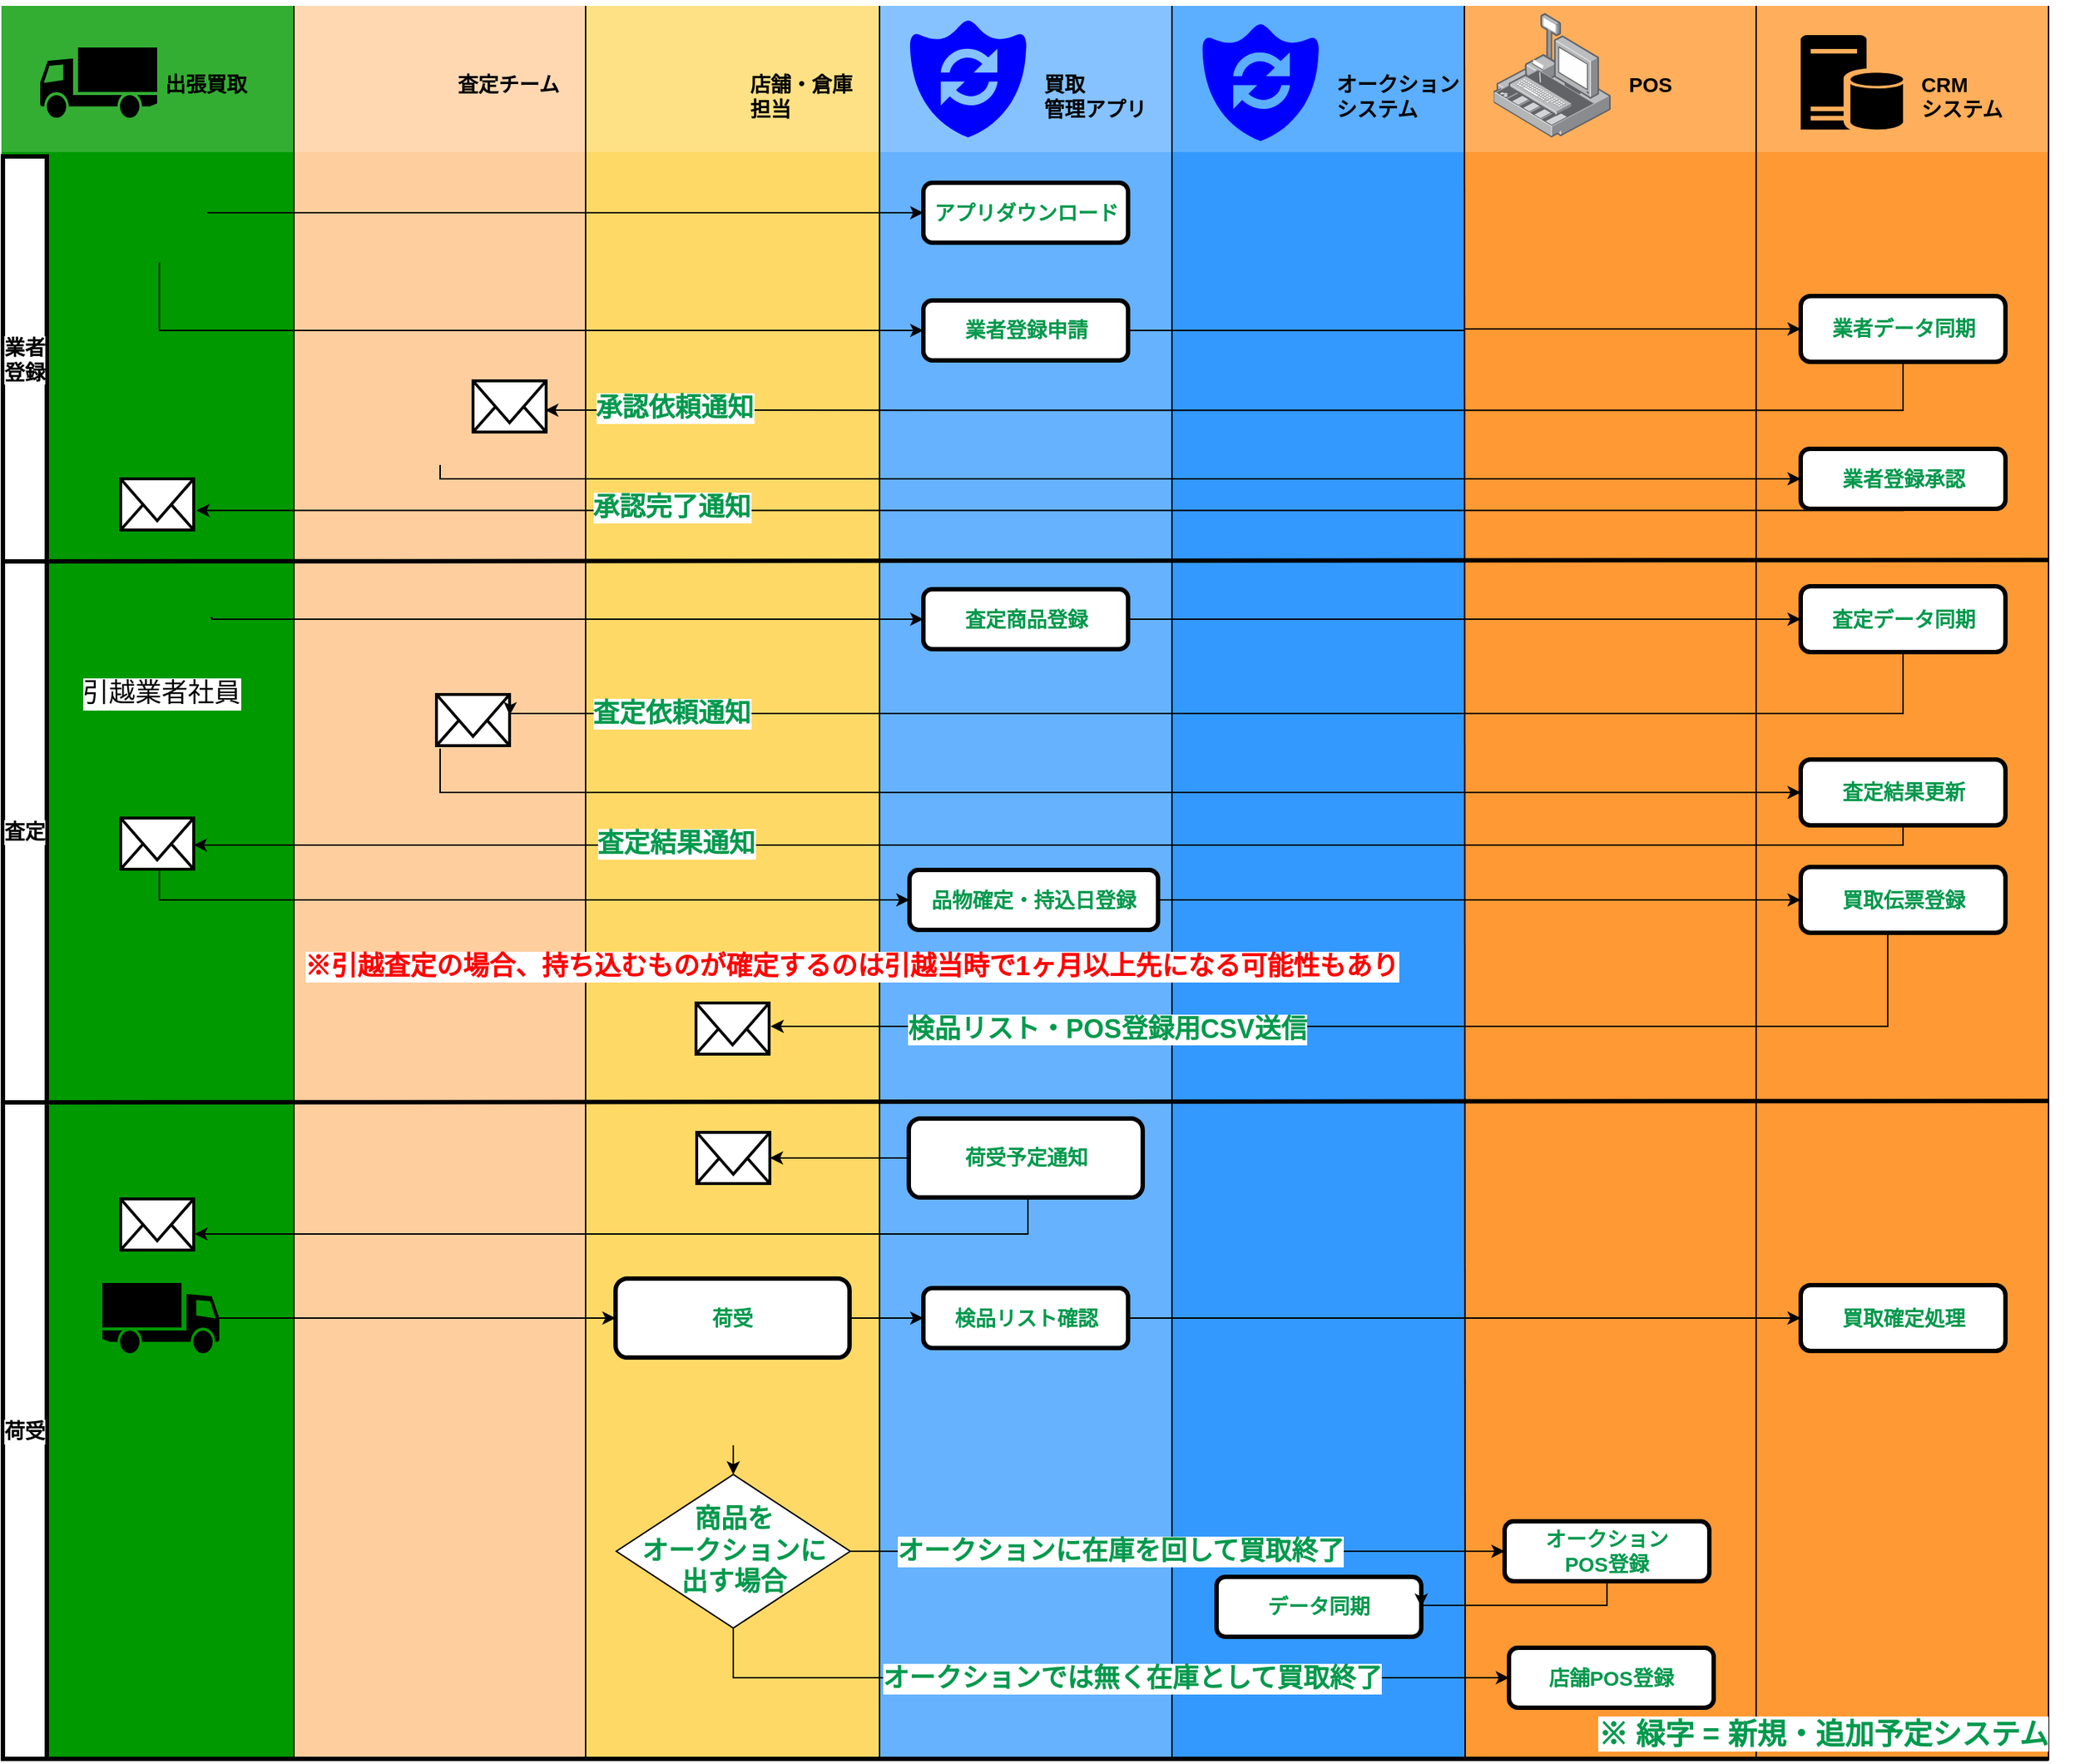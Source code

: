 <mxfile version="11.1.4" type="github"><diagram id="za8MhXIXPKN2aP06DoR2" name="Page-1"><mxGraphModel dx="1577" dy="2720" grid="1" gridSize="10" guides="1" tooltips="1" connect="1" arrows="1" fold="1" page="1" pageScale="1" pageWidth="1169" pageHeight="826" math="0" shadow="0"><root><mxCell id="0"/><mxCell id="1" parent="0"/><mxCell id="djTdqgTqJG-qwQicNYeu-90" value="" style="group" parent="1" vertex="1" connectable="0"><mxGeometry x="1000.5" y="-826" width="238.5" height="1134" as="geometry"/></mxCell><mxCell id="djTdqgTqJG-qwQicNYeu-91" value="" style="whiteSpace=wrap;html=1;labelBackgroundColor=#ffffff;fontSize=14;fontColor=#0000FF;align=left;strokeColor=none;fillColor=#FF9933;" parent="djTdqgTqJG-qwQicNYeu-90" vertex="1"><mxGeometry width="200" height="1200" as="geometry"/></mxCell><mxCell id="djTdqgTqJG-qwQicNYeu-92" value="" style="whiteSpace=wrap;html=1;labelBackgroundColor=#ffffff;fillColor=#FFFFFF;fontSize=14;fontColor=#FFFFFF;align=left;strokeColor=none;opacity=20;" parent="djTdqgTqJG-qwQicNYeu-90" vertex="1"><mxGeometry width="200" height="100" as="geometry"/></mxCell><mxCell id="djTdqgTqJG-qwQicNYeu-93" value="" style="endArrow=none;html=1;fontSize=14;fontColor=#0000FF;" parent="djTdqgTqJG-qwQicNYeu-90" edge="1"><mxGeometry width="50" height="50" relative="1" as="geometry"><mxPoint x="199.5" y="1200" as="sourcePoint"/><mxPoint x="199.5" as="targetPoint"/></mxGeometry></mxCell><mxCell id="djTdqgTqJG-qwQicNYeu-94" value="POS" style="text;html=1;resizable=0;points=[];autosize=1;align=left;verticalAlign=top;spacingTop=-4;fontSize=14;fontColor=#000000;fontStyle=1" parent="djTdqgTqJG-qwQicNYeu-90" vertex="1"><mxGeometry x="110" y="42.5" width="50" height="20" as="geometry"/></mxCell><mxCell id="djTdqgTqJG-qwQicNYeu-95" value="" style="points=[];aspect=fixed;html=1;align=center;shadow=0;dashed=0;image;image=img/lib/allied_telesis/security/POS.svg;fillColor=#009900;fontColor=#000000;fontStyle=1" parent="djTdqgTqJG-qwQicNYeu-90" vertex="1"><mxGeometry x="20" y="5" width="80" height="85" as="geometry"/></mxCell><mxCell id="pEL40fLpuedjzxkIdUx2-134" value="店舗POS登録" style="rounded=1;whiteSpace=wrap;html=1;labelBackgroundColor=#ffffff;strokeWidth=3;fillColor=#FFFFFF;gradientColor=none;fontSize=14;fontColor=#00994D;align=center;fontStyle=1" vertex="1" parent="djTdqgTqJG-qwQicNYeu-90"><mxGeometry x="30.5" y="1123" width="140" height="41" as="geometry"/></mxCell><mxCell id="pEL40fLpuedjzxkIdUx2-1" value="" style="group" vertex="1" connectable="0" parent="1"><mxGeometry x="400" y="-826" width="200" height="1077" as="geometry"/></mxCell><mxCell id="pEL40fLpuedjzxkIdUx2-6" value="" style="endArrow=none;html=1;fontSize=14;fontColor=#0000FF;" edge="1" parent="pEL40fLpuedjzxkIdUx2-1"><mxGeometry width="50" height="50" relative="1" as="geometry"><mxPoint x="400.5" y="825" as="sourcePoint"/><mxPoint x="400.5" as="targetPoint"/></mxGeometry></mxCell><mxCell id="pEL40fLpuedjzxkIdUx2-2" value="" style="whiteSpace=wrap;html=1;labelBackgroundColor=#ffffff;fontSize=14;fontColor=#0000FF;align=left;strokeColor=none;fillColor=#FFD966;" vertex="1" parent="pEL40fLpuedjzxkIdUx2-1"><mxGeometry width="200" height="1200" as="geometry"/></mxCell><mxCell id="pEL40fLpuedjzxkIdUx2-3" value="" style="whiteSpace=wrap;html=1;labelBackgroundColor=#ffffff;fillColor=#FFFFFF;fontSize=14;fontColor=#FFFFFF;align=left;strokeColor=none;opacity=20;" vertex="1" parent="pEL40fLpuedjzxkIdUx2-1"><mxGeometry width="200" height="100" as="geometry"/></mxCell><mxCell id="pEL40fLpuedjzxkIdUx2-4" value="" style="shape=image;html=1;verticalAlign=top;verticalLabelPosition=bottom;labelBackgroundColor=#ffffff;imageAspect=0;aspect=fixed;image=https://cdn3.iconfinder.com/data/icons/whisky-break/90/warehouse-128.png;fontStyle=1;imageBackground=none;" vertex="1" parent="pEL40fLpuedjzxkIdUx2-1"><mxGeometry x="20" y="12.5" width="80" height="80" as="geometry"/></mxCell><mxCell id="pEL40fLpuedjzxkIdUx2-5" value="店舗・倉庫&lt;br&gt;担当" style="text;html=1;resizable=0;points=[];autosize=1;align=left;verticalAlign=top;spacingTop=-4;fontSize=14;fontColor=#000000;fontStyle=1" vertex="1" parent="pEL40fLpuedjzxkIdUx2-1"><mxGeometry x="110" y="42.5" width="90" height="40" as="geometry"/></mxCell><mxCell id="pEL40fLpuedjzxkIdUx2-149" value="" style="html=1;verticalLabelPosition=bottom;align=center;labelBackgroundColor=#ffffff;verticalAlign=top;strokeWidth=2;strokeColor=#000000;fillColor=#ffffff;shadow=0;dashed=0;shape=mxgraph.ios7.icons.mail;fontSize=14;fontColor=#000000;" vertex="1" parent="pEL40fLpuedjzxkIdUx2-1"><mxGeometry x="75" y="682" width="50" height="35" as="geometry"/></mxCell><mxCell id="pEL40fLpuedjzxkIdUx2-153" value="" style="html=1;verticalLabelPosition=bottom;align=center;labelBackgroundColor=#ffffff;verticalAlign=top;strokeWidth=2;strokeColor=#000000;fillColor=#ffffff;shadow=0;dashed=0;shape=mxgraph.ios7.icons.mail;fontSize=14;fontColor=#000000;" vertex="1" parent="pEL40fLpuedjzxkIdUx2-1"><mxGeometry x="75.5" y="770.5" width="50" height="35" as="geometry"/></mxCell><mxCell id="pEL40fLpuedjzxkIdUx2-158" value="荷受" style="rounded=1;whiteSpace=wrap;html=1;labelBackgroundColor=#ffffff;strokeWidth=3;fillColor=#FFFFFF;gradientColor=none;fontSize=14;fontColor=#00994D;align=center;fontStyle=1" vertex="1" parent="pEL40fLpuedjzxkIdUx2-1"><mxGeometry x="20" y="870.5" width="160" height="54" as="geometry"/></mxCell><mxCell id="pEL40fLpuedjzxkIdUx2-163" value="" style="shape=image;html=1;verticalAlign=top;verticalLabelPosition=bottom;labelBackgroundColor=#ffffff;imageAspect=0;aspect=fixed;image=https://cdn4.iconfinder.com/data/icons/basic-essential/24/18.peper-document-file-sheet-128.png;fillColor=#66B2FF;fontSize=18;fontColor=#00994D;" vertex="1" parent="pEL40fLpuedjzxkIdUx2-1"><mxGeometry x="74" y="938" width="53" height="53" as="geometry"/></mxCell><mxCell id="pEL40fLpuedjzxkIdUx2-164" value="" style="shape=image;html=1;verticalAlign=top;verticalLabelPosition=bottom;labelBackgroundColor=#ffffff;imageAspect=0;aspect=fixed;image=https://cdn4.iconfinder.com/data/icons/basic-essential/24/18.peper-document-file-sheet-128.png;fillColor=#66B2FF;fontSize=18;fontColor=#00994D;" vertex="1" parent="pEL40fLpuedjzxkIdUx2-1"><mxGeometry x="146.5" y="675.5" width="53" height="53" as="geometry"/></mxCell><mxCell id="djTdqgTqJG-qwQicNYeu-96" value="" style="whiteSpace=wrap;html=1;labelBackgroundColor=#ffffff;fontSize=14;fontColor=#0000FF;align=left;strokeColor=none;fillColor=#3399FF;" parent="1" vertex="1"><mxGeometry x="801" y="-826" width="200" height="1200" as="geometry"/></mxCell><mxCell id="djTdqgTqJG-qwQicNYeu-212" value="" style="group" parent="1" vertex="1" connectable="0"><mxGeometry x="1200.5" y="-826" width="220" height="1176.5" as="geometry"/></mxCell><mxCell id="djTdqgTqJG-qwQicNYeu-213" value="" style="group" parent="djTdqgTqJG-qwQicNYeu-212" vertex="1" connectable="0"><mxGeometry width="220" height="1176.5" as="geometry"/></mxCell><mxCell id="djTdqgTqJG-qwQicNYeu-214" value="" style="whiteSpace=wrap;html=1;labelBackgroundColor=#ffffff;fontSize=14;fontColor=#0000FF;align=left;strokeColor=none;fillColor=#FF9933;" parent="djTdqgTqJG-qwQicNYeu-213" vertex="1"><mxGeometry width="200" height="1200" as="geometry"/></mxCell><mxCell id="djTdqgTqJG-qwQicNYeu-215" value="" style="whiteSpace=wrap;html=1;labelBackgroundColor=#ffffff;fillColor=#FFFFFF;fontSize=14;fontColor=#FFFFFF;align=left;strokeColor=none;opacity=20;" parent="djTdqgTqJG-qwQicNYeu-213" vertex="1"><mxGeometry width="200" height="100" as="geometry"/></mxCell><mxCell id="djTdqgTqJG-qwQicNYeu-217" value="CRM&lt;br&gt;システム" style="text;html=1;resizable=0;points=[];autosize=1;align=left;verticalAlign=top;spacingTop=-4;fontSize=14;fontColor=#000000;fontStyle=1" parent="djTdqgTqJG-qwQicNYeu-213" vertex="1"><mxGeometry x="110" y="42.5" width="70" height="40" as="geometry"/></mxCell><mxCell id="djTdqgTqJG-qwQicNYeu-218" value="" style="shadow=0;dashed=0;html=1;labelPosition=center;verticalLabelPosition=bottom;verticalAlign=top;align=center;shape=mxgraph.mscae.enterprise.database_server;fillColor=#000000;strokeColor=none;labelBackgroundColor=#ffffff;fontSize=14;fontColor=#000000;" parent="djTdqgTqJG-qwQicNYeu-213" vertex="1"><mxGeometry x="30" y="20" width="70" height="65" as="geometry"/></mxCell><mxCell id="djTdqgTqJG-qwQicNYeu-216" value="" style="endArrow=none;html=1;fontSize=14;fontColor=#0000FF;" parent="djTdqgTqJG-qwQicNYeu-213" edge="1"><mxGeometry width="50" height="50" relative="1" as="geometry"><mxPoint x="199.5" y="1200" as="sourcePoint"/><mxPoint x="199.5" as="targetPoint"/></mxGeometry></mxCell><mxCell id="pEL40fLpuedjzxkIdUx2-40" value="買取伝票登録" style="rounded=1;whiteSpace=wrap;html=1;labelBackgroundColor=#ffffff;strokeWidth=3;fillColor=#FFFFFF;gradientColor=none;fontSize=14;fontColor=#00994D;align=center;fontStyle=1" vertex="1" parent="djTdqgTqJG-qwQicNYeu-213"><mxGeometry x="30" y="589" width="140" height="45" as="geometry"/></mxCell><mxCell id="pEL40fLpuedjzxkIdUx2-42" value="査定データ同期" style="rounded=1;whiteSpace=wrap;html=1;labelBackgroundColor=#ffffff;strokeWidth=3;fillColor=#FFFFFF;gradientColor=none;fontSize=14;fontColor=#00994D;align=center;fontStyle=1" vertex="1" parent="djTdqgTqJG-qwQicNYeu-213"><mxGeometry x="30" y="397" width="140" height="45" as="geometry"/></mxCell><mxCell id="pEL40fLpuedjzxkIdUx2-45" value="査定結果更新" style="rounded=1;whiteSpace=wrap;html=1;labelBackgroundColor=#ffffff;strokeWidth=3;fillColor=#FFFFFF;gradientColor=none;fontSize=14;fontColor=#00994D;align=center;fontStyle=1" vertex="1" parent="djTdqgTqJG-qwQicNYeu-213"><mxGeometry x="30" y="515.5" width="140" height="45" as="geometry"/></mxCell><mxCell id="pEL40fLpuedjzxkIdUx2-65" value="業者データ同期" style="rounded=1;whiteSpace=wrap;html=1;labelBackgroundColor=#ffffff;strokeWidth=3;fillColor=#FFFFFF;gradientColor=none;fontSize=14;fontColor=#00994D;align=center;fontStyle=1" vertex="1" parent="djTdqgTqJG-qwQicNYeu-213"><mxGeometry x="30" y="198.5" width="140" height="45" as="geometry"/></mxCell><mxCell id="pEL40fLpuedjzxkIdUx2-109" value="買取確定処理" style="rounded=1;whiteSpace=wrap;html=1;labelBackgroundColor=#ffffff;strokeWidth=3;fillColor=#FFFFFF;gradientColor=none;fontSize=14;fontColor=#00994D;align=center;fontStyle=1" vertex="1" parent="djTdqgTqJG-qwQicNYeu-213"><mxGeometry x="30" y="875" width="140" height="45" as="geometry"/></mxCell><mxCell id="pEL40fLpuedjzxkIdUx2-69" value="業者登録承認" style="rounded=1;whiteSpace=wrap;html=1;labelBackgroundColor=#ffffff;strokeWidth=3;fillColor=#FFFFFF;gradientColor=none;fontSize=14;fontColor=#00994D;align=center;fontStyle=1" vertex="1" parent="djTdqgTqJG-qwQicNYeu-213"><mxGeometry x="30" y="303" width="140" height="41" as="geometry"/></mxCell><mxCell id="djTdqgTqJG-qwQicNYeu-372" value="※ 緑字 = 新規・追加予定システム" style="text;html=1;resizable=0;points=[];autosize=1;align=right;verticalAlign=top;spacingTop=-4;fontSize=20;fontColor=#00994D;fontStyle=1;labelBackgroundColor=#ffffff;" parent="djTdqgTqJG-qwQicNYeu-213" vertex="1"><mxGeometry x="-30" y="1166.5" width="230" height="20" as="geometry"/></mxCell><mxCell id="djTdqgTqJG-qwQicNYeu-97" value="" style="group" parent="1" vertex="1" connectable="0"><mxGeometry x="601" y="-826" width="200" height="928" as="geometry"/></mxCell><mxCell id="djTdqgTqJG-qwQicNYeu-98" value="" style="whiteSpace=wrap;html=1;labelBackgroundColor=#ffffff;fontSize=14;fontColor=#0000FF;align=left;strokeColor=none;fillColor=#66B2FF;" parent="djTdqgTqJG-qwQicNYeu-97" vertex="1"><mxGeometry width="200" height="1200" as="geometry"/></mxCell><mxCell id="djTdqgTqJG-qwQicNYeu-99" value="" style="whiteSpace=wrap;html=1;labelBackgroundColor=#ffffff;fillColor=#FFFFFF;fontSize=14;fontColor=#FFFFFF;align=left;strokeColor=none;opacity=20;" parent="djTdqgTqJG-qwQicNYeu-97" vertex="1"><mxGeometry width="200" height="100" as="geometry"/></mxCell><mxCell id="djTdqgTqJG-qwQicNYeu-100" value="" style="pointerEvents=1;shadow=0;dashed=0;html=1;strokeColor=none;labelPosition=center;verticalLabelPosition=bottom;verticalAlign=top;align=center;shape=mxgraph.mscae.oms.system_update;fillColor=#0000FF;fontColor=#009900;fontStyle=1" parent="djTdqgTqJG-qwQicNYeu-97" vertex="1"><mxGeometry x="20" y="10" width="80" height="80" as="geometry"/></mxCell><mxCell id="djTdqgTqJG-qwQicNYeu-101" value="" style="endArrow=none;html=1;fontSize=14;fontColor=#0000FF;" parent="djTdqgTqJG-qwQicNYeu-97" edge="1"><mxGeometry width="50" height="50" relative="1" as="geometry"><mxPoint x="199.5" y="1200" as="sourcePoint"/><mxPoint x="199.5" as="targetPoint"/></mxGeometry></mxCell><mxCell id="djTdqgTqJG-qwQicNYeu-102" value="" style="shape=image;html=1;verticalAlign=top;verticalLabelPosition=bottom;labelBackgroundColor=#ffffff;imageAspect=0;aspect=fixed;image=https://cdn0.iconfinder.com/data/icons/google-material-design-3-0/48/ic_fiber_new_48px-128.png;strokeWidth=3;fillColor=#FFFFFF;gradientColor=none;fontSize=14;fontColor=#FF0000;align=center;" parent="djTdqgTqJG-qwQicNYeu-97" vertex="1"><mxGeometry x="142" y="-3.5" width="56" height="56" as="geometry"/></mxCell><mxCell id="pEL40fLpuedjzxkIdUx2-37" value="品物確定・持込日登録" style="rounded=1;whiteSpace=wrap;html=1;labelBackgroundColor=#ffffff;strokeWidth=3;fillColor=#FFFFFF;gradientColor=none;fontSize=14;fontColor=#00994D;align=center;fontStyle=1" vertex="1" parent="djTdqgTqJG-qwQicNYeu-97"><mxGeometry x="20" y="591" width="170" height="41" as="geometry"/></mxCell><mxCell id="pEL40fLpuedjzxkIdUx2-50" value="アプリダウンロード" style="rounded=1;whiteSpace=wrap;html=1;labelBackgroundColor=#ffffff;strokeWidth=3;fillColor=#FFFFFF;gradientColor=none;fontSize=14;fontColor=#00994D;align=center;fontStyle=1" vertex="1" parent="djTdqgTqJG-qwQicNYeu-97"><mxGeometry x="29.5" y="121" width="140" height="41" as="geometry"/></mxCell><mxCell id="pEL40fLpuedjzxkIdUx2-55" value="業者登録申請" style="rounded=1;whiteSpace=wrap;html=1;labelBackgroundColor=#ffffff;strokeWidth=3;fillColor=#FFFFFF;gradientColor=none;fontSize=14;fontColor=#00994D;align=center;fontStyle=1" vertex="1" parent="djTdqgTqJG-qwQicNYeu-97"><mxGeometry x="29.5" y="201.5" width="140" height="41" as="geometry"/></mxCell><mxCell id="pEL40fLpuedjzxkIdUx2-93" value="荷受予定通知" style="rounded=1;whiteSpace=wrap;html=1;labelBackgroundColor=#ffffff;strokeWidth=3;fillColor=#FFFFFF;gradientColor=none;fontSize=14;fontColor=#00994D;align=center;fontStyle=1" vertex="1" parent="djTdqgTqJG-qwQicNYeu-97"><mxGeometry x="19.5" y="761" width="160" height="54" as="geometry"/></mxCell><mxCell id="pEL40fLpuedjzxkIdUx2-160" value="検品リスト確認" style="rounded=1;whiteSpace=wrap;html=1;labelBackgroundColor=#ffffff;strokeWidth=3;fillColor=#FFFFFF;gradientColor=none;fontSize=14;fontColor=#00994D;align=center;fontStyle=1" vertex="1" parent="djTdqgTqJG-qwQicNYeu-97"><mxGeometry x="29.5" y="877" width="140" height="41" as="geometry"/></mxCell><mxCell id="djTdqgTqJG-qwQicNYeu-104" value="" style="group" parent="1" vertex="1" connectable="0"><mxGeometry x="200" y="-826" width="200" height="1105" as="geometry"/></mxCell><mxCell id="djTdqgTqJG-qwQicNYeu-105" value="" style="whiteSpace=wrap;html=1;labelBackgroundColor=#ffffff;fontSize=14;fontColor=#0000FF;align=left;strokeColor=none;fillColor=#FFCE9F;" parent="djTdqgTqJG-qwQicNYeu-104" vertex="1"><mxGeometry width="200" height="1200" as="geometry"/></mxCell><mxCell id="djTdqgTqJG-qwQicNYeu-106" value="" style="whiteSpace=wrap;html=1;labelBackgroundColor=#ffffff;fillColor=#FFFFFF;fontSize=14;fontColor=#FFFFFF;align=left;strokeColor=none;opacity=20;" parent="djTdqgTqJG-qwQicNYeu-104" vertex="1"><mxGeometry width="200" height="100" as="geometry"/></mxCell><mxCell id="djTdqgTqJG-qwQicNYeu-108" value="査定チーム" style="text;html=1;resizable=0;points=[];autosize=1;align=left;verticalAlign=top;spacingTop=-4;fontSize=14;fontColor=#000000;fontStyle=1" parent="djTdqgTqJG-qwQicNYeu-104" vertex="1"><mxGeometry x="110" y="42.5" width="90" height="20" as="geometry"/></mxCell><mxCell id="djTdqgTqJG-qwQicNYeu-109" value="" style="endArrow=none;html=1;fontSize=14;fontColor=#0000FF;" parent="djTdqgTqJG-qwQicNYeu-104" edge="1"><mxGeometry width="50" height="50" relative="1" as="geometry"><mxPoint x="400.5" y="1200" as="sourcePoint"/><mxPoint x="400.5" as="targetPoint"/></mxGeometry></mxCell><mxCell id="pEL40fLpuedjzxkIdUx2-13" value="" style="shape=image;html=1;verticalAlign=top;verticalLabelPosition=bottom;labelBackgroundColor=#ffffff;imageAspect=0;aspect=fixed;image=https://cdn2.iconfinder.com/data/icons/property-agent-real-estate/235/property-agent-010-128.png" vertex="1" parent="djTdqgTqJG-qwQicNYeu-104"><mxGeometry x="38" y="21.5" width="62" height="62" as="geometry"/></mxCell><mxCell id="pEL40fLpuedjzxkIdUx2-19" value="" style="shape=image;html=1;verticalAlign=top;verticalLabelPosition=bottom;labelBackgroundColor=#ffffff;imageAspect=0;aspect=fixed;image=https://cdn4.iconfinder.com/data/icons/ionicons/512/icon-person-128.png;fillColor=#FFCE9F;" vertex="1" parent="djTdqgTqJG-qwQicNYeu-104"><mxGeometry x="66" y="440" width="68" height="68" as="geometry"/></mxCell><mxCell id="MJPMEIE7Na582U3SJGC7-11" value="" style="html=1;verticalLabelPosition=bottom;align=center;labelBackgroundColor=#ffffff;verticalAlign=top;strokeWidth=2;strokeColor=#000000;fillColor=#ffffff;shadow=0;dashed=0;shape=mxgraph.ios7.icons.mail;fontSize=14;fontColor=#000000;" parent="djTdqgTqJG-qwQicNYeu-104" vertex="1"><mxGeometry x="97.5" y="471" width="50" height="35" as="geometry"/></mxCell><mxCell id="pEL40fLpuedjzxkIdUx2-63" value="" style="shape=image;html=1;verticalAlign=top;verticalLabelPosition=bottom;labelBackgroundColor=#ffffff;imageAspect=0;aspect=fixed;image=https://cdn4.iconfinder.com/data/icons/ionicons/512/icon-person-128.png;fillColor=#FFCE9F;" vertex="1" parent="djTdqgTqJG-qwQicNYeu-104"><mxGeometry x="66" y="246" width="68" height="68" as="geometry"/></mxCell><mxCell id="pEL40fLpuedjzxkIdUx2-66" value="" style="html=1;verticalLabelPosition=bottom;align=center;labelBackgroundColor=#ffffff;verticalAlign=top;strokeWidth=2;strokeColor=#000000;fillColor=#ffffff;shadow=0;dashed=0;shape=mxgraph.ios7.icons.mail;fontSize=14;fontColor=#000000;" vertex="1" parent="djTdqgTqJG-qwQicNYeu-104"><mxGeometry x="122.5" y="256.5" width="50" height="35" as="geometry"/></mxCell><mxCell id="djTdqgTqJG-qwQicNYeu-116" value="" style="group;fontStyle=0;fontColor=#000000;" parent="1" vertex="1" connectable="0"><mxGeometry y="-826" width="213" height="1120" as="geometry"/></mxCell><mxCell id="djTdqgTqJG-qwQicNYeu-117" value="" style="whiteSpace=wrap;html=1;labelBackgroundColor=#ffffff;fontSize=14;fontColor=#0000FF;align=left;strokeColor=none;fillColor=#009900;" parent="djTdqgTqJG-qwQicNYeu-116" vertex="1"><mxGeometry width="200" height="1200" as="geometry"/></mxCell><mxCell id="djTdqgTqJG-qwQicNYeu-118" value="" style="whiteSpace=wrap;html=1;labelBackgroundColor=#ffffff;fillColor=#FFFFFF;fontSize=14;fontColor=#FFFFFF;align=left;strokeColor=none;opacity=20;" parent="djTdqgTqJG-qwQicNYeu-116" vertex="1"><mxGeometry width="200" height="100" as="geometry"/></mxCell><mxCell id="djTdqgTqJG-qwQicNYeu-120" value="出張買取" style="text;html=1;resizable=0;points=[];autosize=1;align=left;verticalAlign=top;spacingTop=-4;fontSize=14;fontColor=#000000;fontStyle=1" parent="djTdqgTqJG-qwQicNYeu-116" vertex="1"><mxGeometry x="110" y="42.5" width="70" height="20" as="geometry"/></mxCell><mxCell id="djTdqgTqJG-qwQicNYeu-121" value="" style="endArrow=none;html=1;fontSize=14;fontColor=#0000FF;" parent="djTdqgTqJG-qwQicNYeu-116" edge="1"><mxGeometry width="50" height="50" relative="1" as="geometry"><mxPoint x="200" y="1200" as="sourcePoint"/><mxPoint x="200" as="targetPoint"/></mxGeometry></mxCell><mxCell id="djTdqgTqJG-qwQicNYeu-122" value="査定" style="rounded=0;whiteSpace=wrap;html=1;labelBackgroundColor=#ffffff;strokeWidth=3;fillColor=#FFFFFF;gradientColor=none;fontSize=14;fontColor=#000000;align=center;fontStyle=1;strokeColor=#000000;" parent="djTdqgTqJG-qwQicNYeu-116" vertex="1"><mxGeometry x="1" y="380" width="30" height="370" as="geometry"/></mxCell><mxCell id="djTdqgTqJG-qwQicNYeu-238" value="" style="endArrow=none;html=1;strokeWidth=3;fontSize=18;fontColor=#0000FF;" parent="djTdqgTqJG-qwQicNYeu-116" edge="1"><mxGeometry width="50" height="50" relative="1" as="geometry"><mxPoint x="1" y="1199" as="sourcePoint"/><mxPoint x="1400" y="1199" as="targetPoint"/></mxGeometry></mxCell><mxCell id="yYlB2SCxGwXfoUOvgE8w-1" value="" style="shape=mxgraph.signs.transportation.truck_1;html=1;fillColor=#000000;strokeColor=none;verticalLabelPosition=bottom;verticalAlign=top;align=center;labelBackgroundColor=#ffffff;fontSize=14;fontColor=#99FF99;" parent="djTdqgTqJG-qwQicNYeu-116" vertex="1"><mxGeometry x="26.5" y="28.5" width="80" height="48" as="geometry"/></mxCell><mxCell id="pEL40fLpuedjzxkIdUx2-30" value="" style="html=1;verticalLabelPosition=bottom;align=center;labelBackgroundColor=#ffffff;verticalAlign=top;strokeWidth=2;strokeColor=#000000;fillColor=#ffffff;shadow=0;dashed=0;shape=mxgraph.ios7.icons.mail;fontSize=14;fontColor=#000000;" vertex="1" parent="djTdqgTqJG-qwQicNYeu-116"><mxGeometry x="81.5" y="555.5" width="50" height="35" as="geometry"/></mxCell><mxCell id="pEL40fLpuedjzxkIdUx2-47" value="業者登録" style="rounded=0;whiteSpace=wrap;html=1;labelBackgroundColor=#ffffff;strokeWidth=3;fillColor=#FFFFFF;gradientColor=none;fontSize=14;fontColor=#000000;align=center;fontStyle=1;strokeColor=#000000;" vertex="1" parent="djTdqgTqJG-qwQicNYeu-116"><mxGeometry x="1" y="103" width="30" height="277" as="geometry"/></mxCell><mxCell id="pEL40fLpuedjzxkIdUx2-49" value="" style="shape=image;html=1;verticalAlign=top;verticalLabelPosition=bottom;labelBackgroundColor=#ffffff;imageAspect=0;aspect=fixed;image=https://cdn4.iconfinder.com/data/icons/ionicons/512/icon-person-128.png;fillColor=#FFCE9F;" vertex="1" parent="djTdqgTqJG-qwQicNYeu-116"><mxGeometry x="72.5" y="107.5" width="68" height="68" as="geometry"/></mxCell><mxCell id="pEL40fLpuedjzxkIdUx2-73" value="" style="html=1;verticalLabelPosition=bottom;align=center;labelBackgroundColor=#ffffff;verticalAlign=top;strokeWidth=2;strokeColor=#000000;fillColor=#ffffff;shadow=0;dashed=0;shape=mxgraph.ios7.icons.mail;fontSize=14;fontColor=#000000;" vertex="1" parent="djTdqgTqJG-qwQicNYeu-116"><mxGeometry x="81.5" y="323.5" width="50" height="35" as="geometry"/></mxCell><mxCell id="pEL40fLpuedjzxkIdUx2-83" value="" style="shape=mxgraph.signs.transportation.truck_1;html=1;fillColor=#000000;strokeColor=none;verticalLabelPosition=bottom;verticalAlign=top;align=center;labelBackgroundColor=#ffffff;fontSize=14;fontColor=#99FF99;flipV=0;flipH=1;" vertex="1" parent="djTdqgTqJG-qwQicNYeu-116"><mxGeometry x="69" y="873.5" width="80" height="48" as="geometry"/></mxCell><mxCell id="pEL40fLpuedjzxkIdUx2-155" value="" style="html=1;verticalLabelPosition=bottom;align=center;labelBackgroundColor=#ffffff;verticalAlign=top;strokeWidth=2;strokeColor=#000000;fillColor=#ffffff;shadow=0;dashed=0;shape=mxgraph.ios7.icons.mail;fontSize=14;fontColor=#000000;" vertex="1" parent="djTdqgTqJG-qwQicNYeu-116"><mxGeometry x="81.5" y="816" width="50" height="35" as="geometry"/></mxCell><mxCell id="pEL40fLpuedjzxkIdUx2-23" style="edgeStyle=orthogonalEdgeStyle;rounded=0;orthogonalLoop=1;jettySize=auto;html=1;entryX=1.001;entryY=0.404;entryDx=0;entryDy=0;entryPerimeter=0;exitX=0.5;exitY=1;exitDx=0;exitDy=0;" edge="1" parent="1" source="pEL40fLpuedjzxkIdUx2-42" target="MJPMEIE7Na582U3SJGC7-11"><mxGeometry relative="1" as="geometry"><Array as="points"><mxPoint x="1301" y="-342"/></Array></mxGeometry></mxCell><mxCell id="pEL40fLpuedjzxkIdUx2-24" value="&lt;font style=&quot;font-size: 18px&quot; color=&quot;#00994d&quot;&gt;&lt;b&gt;査定依頼通知&lt;/b&gt;&lt;/font&gt;" style="text;html=1;resizable=0;points=[];align=center;verticalAlign=middle;labelBackgroundColor=#ffffff;" vertex="1" connectable="0" parent="pEL40fLpuedjzxkIdUx2-23"><mxGeometry x="0.588" y="1" relative="1" as="geometry"><mxPoint x="-94" y="-1.5" as="offset"/></mxGeometry></mxCell><mxCell id="pEL40fLpuedjzxkIdUx2-43" style="edgeStyle=orthogonalEdgeStyle;rounded=0;orthogonalLoop=1;jettySize=auto;html=1;entryX=0;entryY=0.5;entryDx=0;entryDy=0;" edge="1" parent="1" source="djTdqgTqJG-qwQicNYeu-123" target="pEL40fLpuedjzxkIdUx2-42"><mxGeometry relative="1" as="geometry"/></mxCell><mxCell id="djTdqgTqJG-qwQicNYeu-123" value="査定商品登録" style="rounded=1;whiteSpace=wrap;html=1;labelBackgroundColor=#ffffff;strokeWidth=3;fillColor=#FFFFFF;gradientColor=none;fontSize=14;fontColor=#00994D;align=center;fontStyle=1" parent="1" vertex="1"><mxGeometry x="630.5" y="-427" width="140" height="41" as="geometry"/></mxCell><mxCell id="pEL40fLpuedjzxkIdUx2-12" value="" style="endArrow=none;html=1;fontSize=14;fontColor=#0000FF;" edge="1" parent="1"><mxGeometry width="50" height="50" relative="1" as="geometry"><mxPoint x="399.5" y="374" as="sourcePoint"/><mxPoint x="399.5" y="-826.0" as="targetPoint"/></mxGeometry></mxCell><mxCell id="djTdqgTqJG-qwQicNYeu-125" value="" style="whiteSpace=wrap;html=1;labelBackgroundColor=#ffffff;fillColor=#FFFFFF;fontSize=14;fontColor=#FFFFFF;align=left;strokeColor=none;opacity=20;" parent="1" vertex="1"><mxGeometry x="801" y="-826" width="200" height="100" as="geometry"/></mxCell><mxCell id="djTdqgTqJG-qwQicNYeu-126" value="" style="endArrow=none;html=1;fontSize=14;fontColor=#0000FF;" parent="1" edge="1"><mxGeometry width="50" height="50" relative="1" as="geometry"><mxPoint x="1001" y="374" as="sourcePoint"/><mxPoint x="1000.5" y="-826" as="targetPoint"/></mxGeometry></mxCell><mxCell id="djTdqgTqJG-qwQicNYeu-129" value="買取&lt;br&gt;管理アプリ" style="text;html=1;resizable=0;points=[];autosize=1;align=left;verticalAlign=top;spacingTop=-4;fontSize=14;fontColor=#000000;fontStyle=1" parent="1" vertex="1"><mxGeometry x="711" y="-783.5" width="90" height="40" as="geometry"/></mxCell><mxCell id="djTdqgTqJG-qwQicNYeu-130" value="オークション&lt;br&gt;システム" style="text;html=1;resizable=0;points=[];autosize=1;align=left;verticalAlign=top;spacingTop=-4;fontSize=14;fontColor=#000000;fontStyle=1" parent="1" vertex="1"><mxGeometry x="911" y="-783.5" width="100" height="40" as="geometry"/></mxCell><mxCell id="djTdqgTqJG-qwQicNYeu-320" value="" style="shape=image;html=1;verticalAlign=top;verticalLabelPosition=bottom;labelBackgroundColor=#ffffff;imageAspect=0;aspect=fixed;image=https://cdn0.iconfinder.com/data/icons/google-material-design-3-0/48/ic_fiber_new_48px-128.png;strokeWidth=3;fillColor=#FFFFFF;gradientColor=none;fontSize=14;fontColor=#FF0000;align=center;" parent="1" vertex="1"><mxGeometry x="943" y="-829.5" width="56" height="56" as="geometry"/></mxCell><mxCell id="MJPMEIE7Na582U3SJGC7-5" value="" style="endArrow=none;html=1;strokeWidth=3;fontSize=18;fontColor=#0000FF;" parent="1" edge="1"><mxGeometry width="50" height="50" relative="1" as="geometry"><mxPoint x="1" y="-76" as="sourcePoint"/><mxPoint x="1400" y="-77" as="targetPoint"/></mxGeometry></mxCell><mxCell id="pEL40fLpuedjzxkIdUx2-16" style="edgeStyle=orthogonalEdgeStyle;rounded=0;orthogonalLoop=1;jettySize=auto;html=1;entryX=0;entryY=0.5;entryDx=0;entryDy=0;exitX=1;exitY=0.5;exitDx=0;exitDy=0;" edge="1" parent="1" source="pEL40fLpuedjzxkIdUx2-14" target="djTdqgTqJG-qwQicNYeu-123"><mxGeometry relative="1" as="geometry"><mxPoint x="143" y="-440" as="sourcePoint"/><Array as="points"><mxPoint x="144" y="-406"/></Array></mxGeometry></mxCell><mxCell id="pEL40fLpuedjzxkIdUx2-14" value="引越業者社員" style="shape=image;html=1;verticalAlign=top;verticalLabelPosition=bottom;labelBackgroundColor=#ffffff;imageAspect=0;aspect=fixed;image=https://cdn4.iconfinder.com/data/icons/ionicons/512/icon-person-128.png;fillColor=#FFCE9F;fontSize=18;" vertex="1" parent="1"><mxGeometry x="75" y="-441.5" width="68" height="68" as="geometry"/></mxCell><mxCell id="pEL40fLpuedjzxkIdUx2-28" style="edgeStyle=orthogonalEdgeStyle;rounded=0;orthogonalLoop=1;jettySize=auto;html=1;entryX=0;entryY=0.5;entryDx=0;entryDy=0;" edge="1" parent="1" source="pEL40fLpuedjzxkIdUx2-19" target="pEL40fLpuedjzxkIdUx2-45"><mxGeometry relative="1" as="geometry"><mxPoint x="632" y="-288" as="targetPoint"/><Array as="points"><mxPoint x="300" y="-288"/></Array></mxGeometry></mxCell><mxCell id="pEL40fLpuedjzxkIdUx2-35" style="edgeStyle=orthogonalEdgeStyle;rounded=0;orthogonalLoop=1;jettySize=auto;html=1;exitX=0.5;exitY=1;exitDx=0;exitDy=0;" edge="1" parent="1" source="pEL40fLpuedjzxkIdUx2-45" target="pEL40fLpuedjzxkIdUx2-30"><mxGeometry relative="1" as="geometry"><mxPoint x="900" y="-267.5" as="sourcePoint"/><Array as="points"><mxPoint x="1300" y="-252"/></Array></mxGeometry></mxCell><mxCell id="pEL40fLpuedjzxkIdUx2-36" value="&lt;font style=&quot;font-size: 18px&quot; color=&quot;#00994d&quot;&gt;&lt;b&gt;査定結果通知&lt;/b&gt;&lt;/font&gt;" style="text;html=1;resizable=0;points=[];align=center;verticalAlign=middle;labelBackgroundColor=#ffffff;" vertex="1" connectable="0" parent="pEL40fLpuedjzxkIdUx2-35"><mxGeometry x="0.234" y="-1" relative="1" as="geometry"><mxPoint x="-124" as="offset"/></mxGeometry></mxCell><mxCell id="pEL40fLpuedjzxkIdUx2-39" style="edgeStyle=orthogonalEdgeStyle;rounded=0;orthogonalLoop=1;jettySize=auto;html=1;entryX=0;entryY=0.5;entryDx=0;entryDy=0;" edge="1" parent="1" source="pEL40fLpuedjzxkIdUx2-30" target="pEL40fLpuedjzxkIdUx2-37"><mxGeometry relative="1" as="geometry"><Array as="points"><mxPoint x="108" y="-215"/></Array></mxGeometry></mxCell><mxCell id="pEL40fLpuedjzxkIdUx2-94" value="&lt;b&gt;&lt;font color=&quot;#ff0000&quot; style=&quot;font-size: 18px&quot;&gt;※引越査定の場合、持ち込むものが確定するのは引越当時で1ヶ月以上先になる可能性もあり&lt;/font&gt;&lt;/b&gt;" style="text;html=1;resizable=0;points=[];align=center;verticalAlign=middle;labelBackgroundColor=#ffffff;fontColor=#000000;" vertex="1" connectable="0" parent="pEL40fLpuedjzxkIdUx2-39"><mxGeometry x="0.157" relative="1" as="geometry"><mxPoint x="185" y="45" as="offset"/></mxGeometry></mxCell><mxCell id="pEL40fLpuedjzxkIdUx2-41" style="edgeStyle=orthogonalEdgeStyle;rounded=0;orthogonalLoop=1;jettySize=auto;html=1;entryX=0;entryY=0.5;entryDx=0;entryDy=0;" edge="1" parent="1" source="pEL40fLpuedjzxkIdUx2-37" target="pEL40fLpuedjzxkIdUx2-40"><mxGeometry relative="1" as="geometry"/></mxCell><mxCell id="pEL40fLpuedjzxkIdUx2-48" value="" style="endArrow=none;html=1;strokeWidth=3;fontSize=18;fontColor=#0000FF;" edge="1" parent="1"><mxGeometry width="50" height="50" relative="1" as="geometry"><mxPoint x="1" y="-446" as="sourcePoint"/><mxPoint x="1400" y="-447.0" as="targetPoint"/></mxGeometry></mxCell><mxCell id="pEL40fLpuedjzxkIdUx2-52" style="edgeStyle=orthogonalEdgeStyle;rounded=0;orthogonalLoop=1;jettySize=auto;html=1;entryX=0;entryY=0.5;entryDx=0;entryDy=0;" edge="1" parent="1" source="pEL40fLpuedjzxkIdUx2-49" target="pEL40fLpuedjzxkIdUx2-50"><mxGeometry relative="1" as="geometry"/></mxCell><mxCell id="pEL40fLpuedjzxkIdUx2-60" style="edgeStyle=orthogonalEdgeStyle;rounded=0;orthogonalLoop=1;jettySize=auto;html=1;entryX=0;entryY=0.5;entryDx=0;entryDy=0;" edge="1" parent="1" source="pEL40fLpuedjzxkIdUx2-49" target="pEL40fLpuedjzxkIdUx2-55"><mxGeometry relative="1" as="geometry"><Array as="points"><mxPoint x="108" y="-604"/></Array></mxGeometry></mxCell><mxCell id="pEL40fLpuedjzxkIdUx2-67" style="edgeStyle=orthogonalEdgeStyle;rounded=0;orthogonalLoop=1;jettySize=auto;html=1;entryX=0.987;entryY=0.573;entryDx=0;entryDy=0;entryPerimeter=0;exitX=0.5;exitY=1;exitDx=0;exitDy=0;" edge="1" parent="1" source="pEL40fLpuedjzxkIdUx2-65" target="pEL40fLpuedjzxkIdUx2-66"><mxGeometry relative="1" as="geometry"><Array as="points"><mxPoint x="1300" y="-550"/></Array></mxGeometry></mxCell><mxCell id="pEL40fLpuedjzxkIdUx2-68" value="&lt;b&gt;&lt;font color=&quot;#00994d&quot; style=&quot;font-size: 18px&quot;&gt;承認依頼通知&lt;/font&gt;&lt;/b&gt;" style="text;html=1;resizable=0;points=[];align=center;verticalAlign=middle;labelBackgroundColor=#ffffff;" vertex="1" connectable="0" parent="pEL40fLpuedjzxkIdUx2-67"><mxGeometry x="0.535" y="-1" relative="1" as="geometry"><mxPoint x="-136" y="-1" as="offset"/></mxGeometry></mxCell><mxCell id="pEL40fLpuedjzxkIdUx2-74" style="edgeStyle=orthogonalEdgeStyle;rounded=0;orthogonalLoop=1;jettySize=auto;html=1;entryX=1.036;entryY=0.618;entryDx=0;entryDy=0;entryPerimeter=0;" edge="1" parent="1" source="pEL40fLpuedjzxkIdUx2-69" target="pEL40fLpuedjzxkIdUx2-73"><mxGeometry relative="1" as="geometry"><Array as="points"><mxPoint x="1300" y="-481"/></Array></mxGeometry></mxCell><mxCell id="pEL40fLpuedjzxkIdUx2-76" value="&lt;b&gt;&lt;font color=&quot;#00994d&quot; style=&quot;font-size: 18px&quot;&gt;承認完了通知&lt;/font&gt;&lt;/b&gt;" style="text;html=1;resizable=0;points=[];align=center;verticalAlign=middle;labelBackgroundColor=#ffffff;" vertex="1" connectable="0" parent="pEL40fLpuedjzxkIdUx2-74"><mxGeometry x="0.252" relative="1" as="geometry"><mxPoint x="-112" y="-2" as="offset"/></mxGeometry></mxCell><mxCell id="pEL40fLpuedjzxkIdUx2-81" value="" style="pointerEvents=1;shadow=0;dashed=0;html=1;strokeColor=none;labelPosition=center;verticalLabelPosition=bottom;verticalAlign=top;align=center;shape=mxgraph.mscae.oms.system_update;fillColor=#0000FF;fontColor=#009900;fontStyle=1" vertex="1" parent="1"><mxGeometry x="821" y="-813.5" width="80" height="80" as="geometry"/></mxCell><mxCell id="pEL40fLpuedjzxkIdUx2-82" value="荷受" style="rounded=0;whiteSpace=wrap;html=1;labelBackgroundColor=#ffffff;strokeWidth=3;fillColor=#FFFFFF;gradientColor=none;fontSize=14;fontColor=#000000;align=center;fontStyle=1;strokeColor=#000000;" vertex="1" parent="1"><mxGeometry x="1" y="-76" width="30" height="449" as="geometry"/></mxCell><mxCell id="pEL40fLpuedjzxkIdUx2-124" style="edgeStyle=orthogonalEdgeStyle;rounded=0;orthogonalLoop=1;jettySize=auto;html=1;fontSize=18;fontColor=#00994D;" edge="1" parent="1" source="pEL40fLpuedjzxkIdUx2-163" target="pEL40fLpuedjzxkIdUx2-121"><mxGeometry relative="1" as="geometry"><mxPoint x="300" y="112" as="sourcePoint"/></mxGeometry></mxCell><mxCell id="pEL40fLpuedjzxkIdUx2-114" style="edgeStyle=orthogonalEdgeStyle;rounded=0;orthogonalLoop=1;jettySize=auto;html=1;entryX=0;entryY=0.5;entryDx=0;entryDy=0;fontColor=#00994D;" edge="1" parent="1" source="pEL40fLpuedjzxkIdUx2-55" target="pEL40fLpuedjzxkIdUx2-65"><mxGeometry relative="1" as="geometry"/></mxCell><mxCell id="pEL40fLpuedjzxkIdUx2-115" style="edgeStyle=orthogonalEdgeStyle;rounded=0;orthogonalLoop=1;jettySize=auto;html=1;entryX=0;entryY=0.5;entryDx=0;entryDy=0;fontColor=#00994D;" edge="1" parent="1" source="pEL40fLpuedjzxkIdUx2-63" target="pEL40fLpuedjzxkIdUx2-69"><mxGeometry relative="1" as="geometry"><Array as="points"><mxPoint x="300" y="-502"/></Array></mxGeometry></mxCell><mxCell id="pEL40fLpuedjzxkIdUx2-126" style="edgeStyle=orthogonalEdgeStyle;rounded=0;orthogonalLoop=1;jettySize=auto;html=1;fontSize=18;fontColor=#00994D;exitX=1;exitY=0.5;exitDx=0;exitDy=0;entryX=0;entryY=0.5;entryDx=0;entryDy=0;" edge="1" parent="1" source="pEL40fLpuedjzxkIdUx2-121" target="pEL40fLpuedjzxkIdUx2-134"><mxGeometry relative="1" as="geometry"><mxPoint x="980" y="303" as="targetPoint"/></mxGeometry></mxCell><mxCell id="pEL40fLpuedjzxkIdUx2-127" value="&lt;b&gt;オークションでは無く在庫として買取終了&lt;/b&gt;" style="text;html=1;resizable=0;points=[];align=center;verticalAlign=middle;labelBackgroundColor=#ffffff;fontSize=18;fontColor=#00994D;" vertex="1" connectable="0" parent="pEL40fLpuedjzxkIdUx2-126"><mxGeometry x="-0.762" y="-2" relative="1" as="geometry"><mxPoint x="239" y="-1.5" as="offset"/></mxGeometry></mxCell><mxCell id="pEL40fLpuedjzxkIdUx2-136" value="データ同期" style="rounded=1;whiteSpace=wrap;html=1;labelBackgroundColor=#ffffff;strokeWidth=3;fillColor=#FFFFFF;gradientColor=none;fontSize=14;fontColor=#00994D;align=center;fontStyle=1" vertex="1" parent="1"><mxGeometry x="831" y="248.5" width="140" height="41" as="geometry"/></mxCell><mxCell id="pEL40fLpuedjzxkIdUx2-151" style="edgeStyle=orthogonalEdgeStyle;rounded=0;orthogonalLoop=1;jettySize=auto;html=1;entryX=1.02;entryY=0.457;entryDx=0;entryDy=0;entryPerimeter=0;fontSize=18;fontColor=#00994D;" edge="1" parent="1" source="pEL40fLpuedjzxkIdUx2-40" target="pEL40fLpuedjzxkIdUx2-149"><mxGeometry relative="1" as="geometry"><Array as="points"><mxPoint x="1290" y="-128"/></Array></mxGeometry></mxCell><mxCell id="pEL40fLpuedjzxkIdUx2-152" value="&lt;b&gt;検品リスト・POS登録用CSV送信&lt;/b&gt;" style="text;html=1;resizable=0;points=[];align=center;verticalAlign=middle;labelBackgroundColor=#ffffff;fontSize=18;fontColor=#00994D;" vertex="1" connectable="0" parent="pEL40fLpuedjzxkIdUx2-151"><mxGeometry x="0.725" y="6" relative="1" as="geometry"><mxPoint x="116" y="-4.5" as="offset"/></mxGeometry></mxCell><mxCell id="pEL40fLpuedjzxkIdUx2-154" style="edgeStyle=orthogonalEdgeStyle;rounded=0;orthogonalLoop=1;jettySize=auto;html=1;fontSize=18;fontColor=#00994D;" edge="1" parent="1" source="pEL40fLpuedjzxkIdUx2-93" target="pEL40fLpuedjzxkIdUx2-153"><mxGeometry relative="1" as="geometry"/></mxCell><mxCell id="pEL40fLpuedjzxkIdUx2-157" style="edgeStyle=orthogonalEdgeStyle;rounded=0;orthogonalLoop=1;jettySize=auto;html=1;entryX=1.01;entryY=0.686;entryDx=0;entryDy=0;entryPerimeter=0;fontSize=18;fontColor=#00994D;" edge="1" parent="1" source="pEL40fLpuedjzxkIdUx2-93" target="pEL40fLpuedjzxkIdUx2-155"><mxGeometry relative="1" as="geometry"><Array as="points"><mxPoint x="702" y="14"/></Array></mxGeometry></mxCell><mxCell id="pEL40fLpuedjzxkIdUx2-159" style="edgeStyle=orthogonalEdgeStyle;rounded=0;orthogonalLoop=1;jettySize=auto;html=1;entryX=0;entryY=0.5;entryDx=0;entryDy=0;fontSize=18;fontColor=#00994D;" edge="1" parent="1" source="pEL40fLpuedjzxkIdUx2-83" target="pEL40fLpuedjzxkIdUx2-158"><mxGeometry relative="1" as="geometry"/></mxCell><mxCell id="pEL40fLpuedjzxkIdUx2-161" style="edgeStyle=orthogonalEdgeStyle;rounded=0;orthogonalLoop=1;jettySize=auto;html=1;entryX=0;entryY=0.5;entryDx=0;entryDy=0;fontSize=18;fontColor=#00994D;" edge="1" parent="1" source="pEL40fLpuedjzxkIdUx2-158" target="pEL40fLpuedjzxkIdUx2-160"><mxGeometry relative="1" as="geometry"/></mxCell><mxCell id="pEL40fLpuedjzxkIdUx2-166" style="edgeStyle=orthogonalEdgeStyle;rounded=0;orthogonalLoop=1;jettySize=auto;html=1;fontSize=18;fontColor=#00994D;" edge="1" parent="1" source="pEL40fLpuedjzxkIdUx2-160" target="pEL40fLpuedjzxkIdUx2-109"><mxGeometry relative="1" as="geometry"/></mxCell><mxCell id="pEL40fLpuedjzxkIdUx2-121" value="&lt;b style=&quot;font-size: 18px;&quot;&gt;&lt;font color=&quot;#00994d&quot; style=&quot;font-size: 18px;&quot;&gt;商品を&lt;br style=&quot;font-size: 18px;&quot;&gt;オークションに&lt;br style=&quot;font-size: 18px;&quot;&gt;出す場合&lt;/font&gt;&lt;/b&gt;" style="rhombus;whiteSpace=wrap;html=1;fontSize=18;direction=south;" vertex="1" parent="1"><mxGeometry x="420.5" y="178.5" width="160" height="105" as="geometry"/></mxCell><mxCell id="pEL40fLpuedjzxkIdUx2-173" style="edgeStyle=orthogonalEdgeStyle;rounded=0;orthogonalLoop=1;jettySize=auto;html=1;entryX=1;entryY=0.5;entryDx=0;entryDy=0;fontSize=18;fontColor=#00994D;" edge="1" parent="1" source="pEL40fLpuedjzxkIdUx2-168" target="pEL40fLpuedjzxkIdUx2-136"><mxGeometry relative="1" as="geometry"><Array as="points"><mxPoint x="1098" y="268"/></Array></mxGeometry></mxCell><mxCell id="pEL40fLpuedjzxkIdUx2-168" value="オークション&lt;br&gt;POS登録" style="rounded=1;whiteSpace=wrap;html=1;labelBackgroundColor=#ffffff;strokeWidth=3;fillColor=#FFFFFF;gradientColor=none;fontSize=14;fontColor=#00994D;align=center;fontStyle=1" vertex="1" parent="1"><mxGeometry x="1028" y="210.5" width="140" height="41" as="geometry"/></mxCell><mxCell id="pEL40fLpuedjzxkIdUx2-169" style="edgeStyle=orthogonalEdgeStyle;rounded=0;orthogonalLoop=1;jettySize=auto;html=1;fontSize=18;fontColor=#00994D;exitX=0.5;exitY=0;exitDx=0;exitDy=0;entryX=0;entryY=0.5;entryDx=0;entryDy=0;" edge="1" parent="1" source="pEL40fLpuedjzxkIdUx2-121" target="pEL40fLpuedjzxkIdUx2-168"><mxGeometry relative="1" as="geometry"><mxPoint x="581.333" y="231.667" as="sourcePoint"/><mxPoint x="1030" y="232" as="targetPoint"/><Array as="points"/></mxGeometry></mxCell><mxCell id="pEL40fLpuedjzxkIdUx2-170" value="オークションに在庫を回して買取終了" style="text;html=1;resizable=0;points=[];align=center;verticalAlign=middle;labelBackgroundColor=#ffffff;fontSize=18;fontColor=#00994D;fontStyle=1" vertex="1" connectable="0" parent="pEL40fLpuedjzxkIdUx2-169"><mxGeometry x="-0.676" y="-2" relative="1" as="geometry"><mxPoint x="111.5" y="-2.5" as="offset"/></mxGeometry></mxCell></root></mxGraphModel></diagram></mxfile>